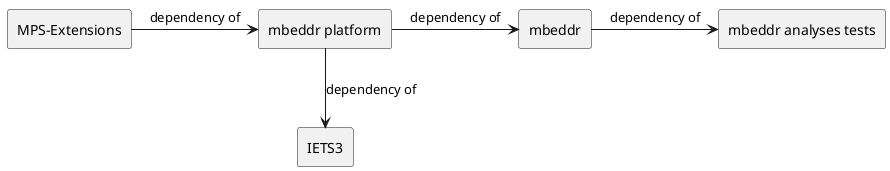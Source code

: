 @startuml
skinparam componentStyle rectangle

[MPS-Extensions] as ext
[mbeddr platform] as platform
[IETS3] as iets3
[mbeddr] as mbeddr
[mbeddr analyses tests] as analyses

ext -right-> platform : dependency of
platform -down-> iets3: dependency of
platform -right-> mbeddr: dependency of
mbeddr -right-> analyses: dependency of
@enduml